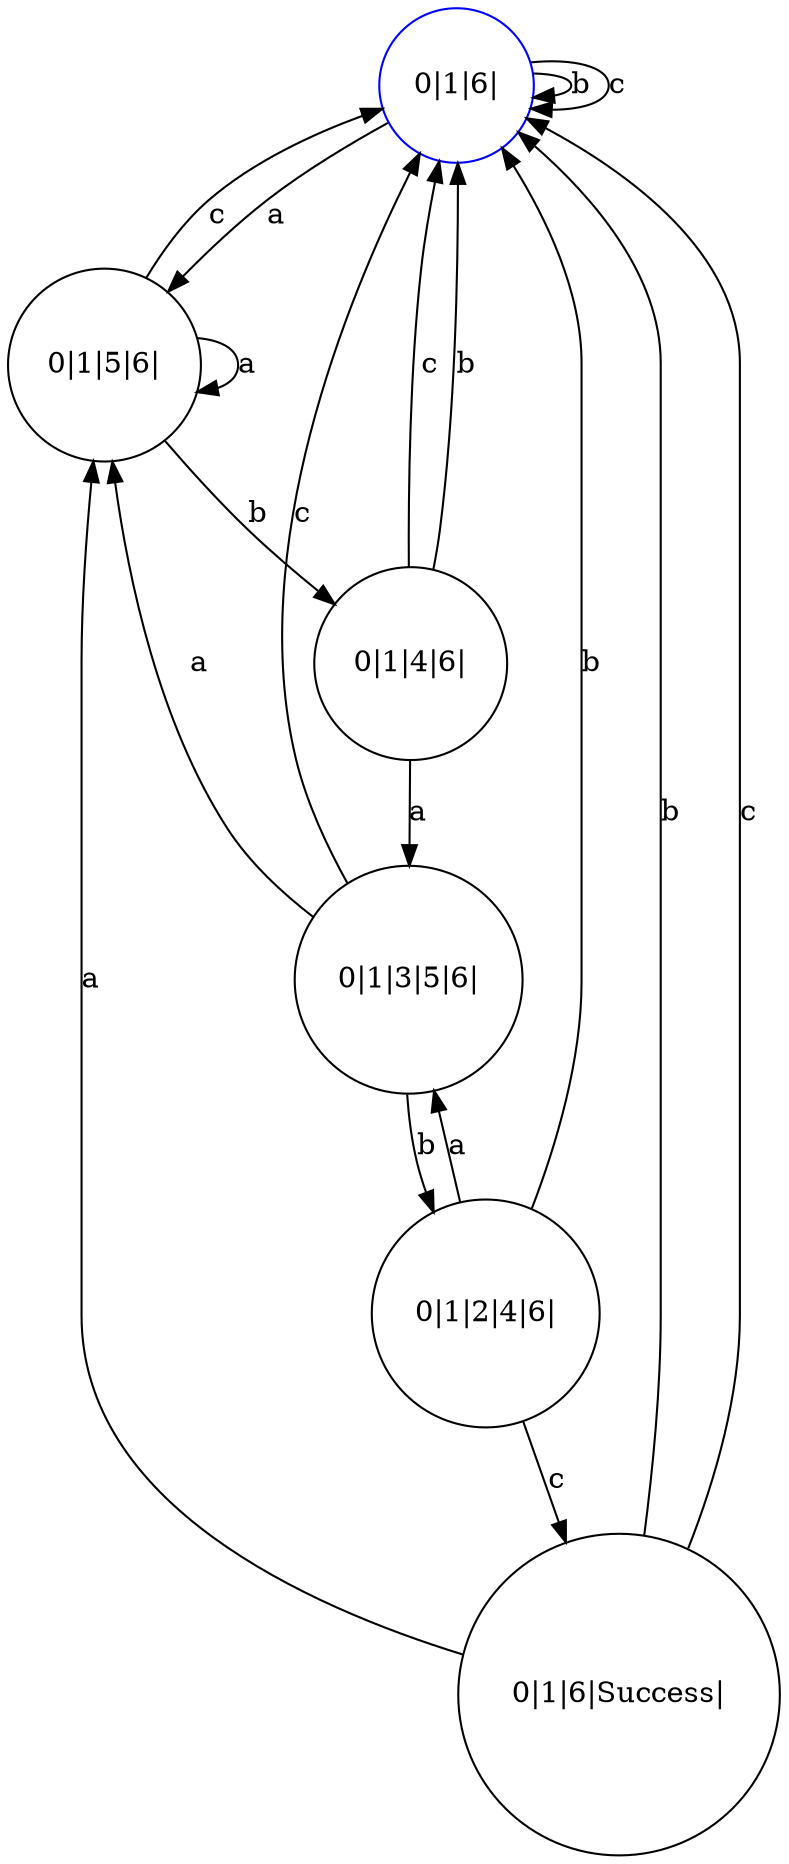 digraph TestCaseD3 { 0 [shape=circle,label="0|1|6|",color="#0000FF"]; 1 [shape=circle,label="0|1|5|6|",color="#000000"]; 2 [shape=circle,label="0|1|4|6|",color="#000000"]; 3 [shape=circle,label="0|1|3|5|6|",color="#000000"]; 4 [shape=circle,label="0|1|2|4|6|",color="#000000"]; 5 [shape=circle,label="0|1|6|Success|",color="#000000"]; 0 -> 1[label="a"]; 0 -> 0[label="b"]; 0 -> 0[label="c"]; 1 -> 1[label="a"]; 1 -> 2[label="b"]; 1 -> 0[label="c"]; 2 -> 3[label="a"]; 2 -> 0[label="b"]; 2 -> 0[label="c"]; 3 -> 1[label="a"]; 3 -> 4[label="b"]; 3 -> 0[label="c"]; 4 -> 3[label="a"]; 4 -> 0[label="b"]; 4 -> 5[label="c"]; 5 -> 1[label="a"]; 5 -> 0[label="b"]; 5 -> 0[label="c"]; }